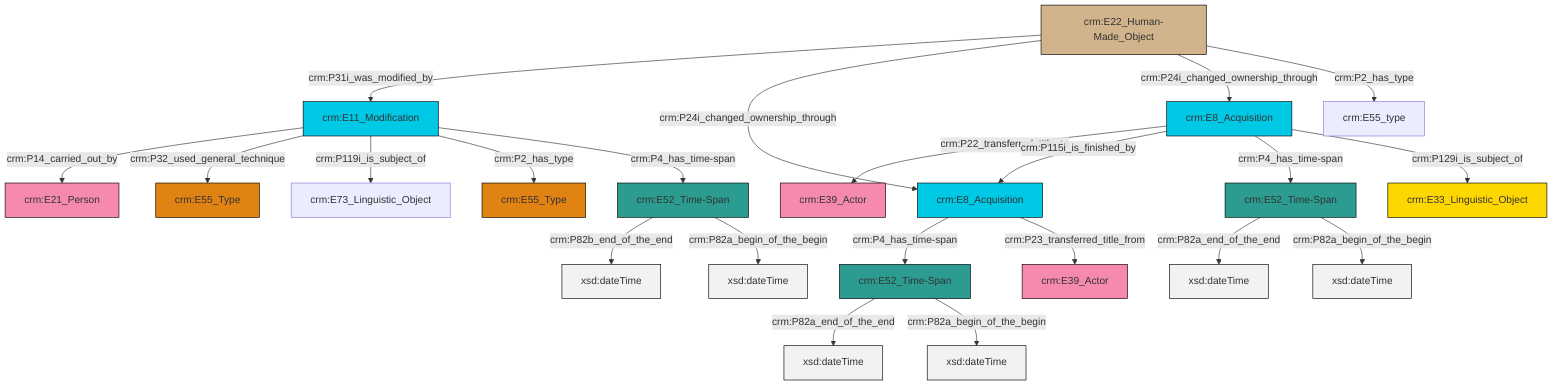 graph TD
classDef Literal fill:#f2f2f2,stroke:#000000;
classDef CRM_Entity fill:#FFFFFF,stroke:#000000;
classDef Temporal_Entity fill:#00C9E6, stroke:#000000;
classDef Type fill:#E18312, stroke:#000000;
classDef Time-Span fill:#2C9C91, stroke:#000000;
classDef Appellation fill:#FFEB7F, stroke:#000000;
classDef Place fill:#008836, stroke:#000000;
classDef Persistent_Item fill:#B266B2, stroke:#000000;
classDef Conceptual_Object fill:#FFD700, stroke:#000000;
classDef Physical_Thing fill:#D2B48C, stroke:#000000;
classDef Actor fill:#f58aad, stroke:#000000;
classDef PC_Classes fill:#4ce600, stroke:#000000;
classDef Multi fill:#cccccc,stroke:#000000;

4["crm:E8_Acquisition"]:::Temporal_Entity -->|crm:P22_transferred_title_to| 6["crm:E39_Actor"]:::Actor
2["crm:E11_Modification"]:::Temporal_Entity -->|crm:P14_carried_out_by| 13["crm:E21_Person"]:::Actor
14["crm:E52_Time-Span"]:::Time-Span -->|crm:P82a_end_of_the_end| 15[xsd:dateTime]:::Literal
16["crm:E22_Human-Made_Object"]:::Physical_Thing -->|crm:P31i_was_modified_by| 2["crm:E11_Modification"]:::Temporal_Entity
2["crm:E11_Modification"]:::Temporal_Entity -->|crm:P32_used_general_technique| 17["crm:E55_Type"]:::Type
4["crm:E8_Acquisition"]:::Temporal_Entity -->|crm:P115i_is_finished_by| 11["crm:E8_Acquisition"]:::Temporal_Entity
0["crm:E52_Time-Span"]:::Time-Span -->|crm:P82b_end_of_the_end| 20[xsd:dateTime]:::Literal
11["crm:E8_Acquisition"]:::Temporal_Entity -->|crm:P4_has_time-span| 14["crm:E52_Time-Span"]:::Time-Span
21["crm:E52_Time-Span"]:::Time-Span -->|crm:P82a_end_of_the_end| 22[xsd:dateTime]:::Literal
2["crm:E11_Modification"]:::Temporal_Entity -->|crm:P119i_is_subject_of| 9["crm:E73_Linguistic_Object"]:::Default
2["crm:E11_Modification"]:::Temporal_Entity -->|crm:P2_has_type| 25["crm:E55_Type"]:::Type
14["crm:E52_Time-Span"]:::Time-Span -->|crm:P82a_begin_of_the_begin| 26[xsd:dateTime]:::Literal
4["crm:E8_Acquisition"]:::Temporal_Entity -->|crm:P4_has_time-span| 21["crm:E52_Time-Span"]:::Time-Span
11["crm:E8_Acquisition"]:::Temporal_Entity -->|crm:P23_transferred_title_from| 23["crm:E39_Actor"]:::Actor
0["crm:E52_Time-Span"]:::Time-Span -->|crm:P82a_begin_of_the_begin| 31[xsd:dateTime]:::Literal
2["crm:E11_Modification"]:::Temporal_Entity -->|crm:P4_has_time-span| 0["crm:E52_Time-Span"]:::Time-Span
16["crm:E22_Human-Made_Object"]:::Physical_Thing -->|crm:P24i_changed_ownership_through| 11["crm:E8_Acquisition"]:::Temporal_Entity
16["crm:E22_Human-Made_Object"]:::Physical_Thing -->|crm:P24i_changed_ownership_through| 4["crm:E8_Acquisition"]:::Temporal_Entity
16["crm:E22_Human-Made_Object"]:::Physical_Thing -->|crm:P2_has_type| 7["crm:E55_type"]:::Default
21["crm:E52_Time-Span"]:::Time-Span -->|crm:P82a_begin_of_the_begin| 35[xsd:dateTime]:::Literal
4["crm:E8_Acquisition"]:::Temporal_Entity -->|crm:P129i_is_subject_of| 32["crm:E33_Linguistic_Object"]:::Conceptual_Object
